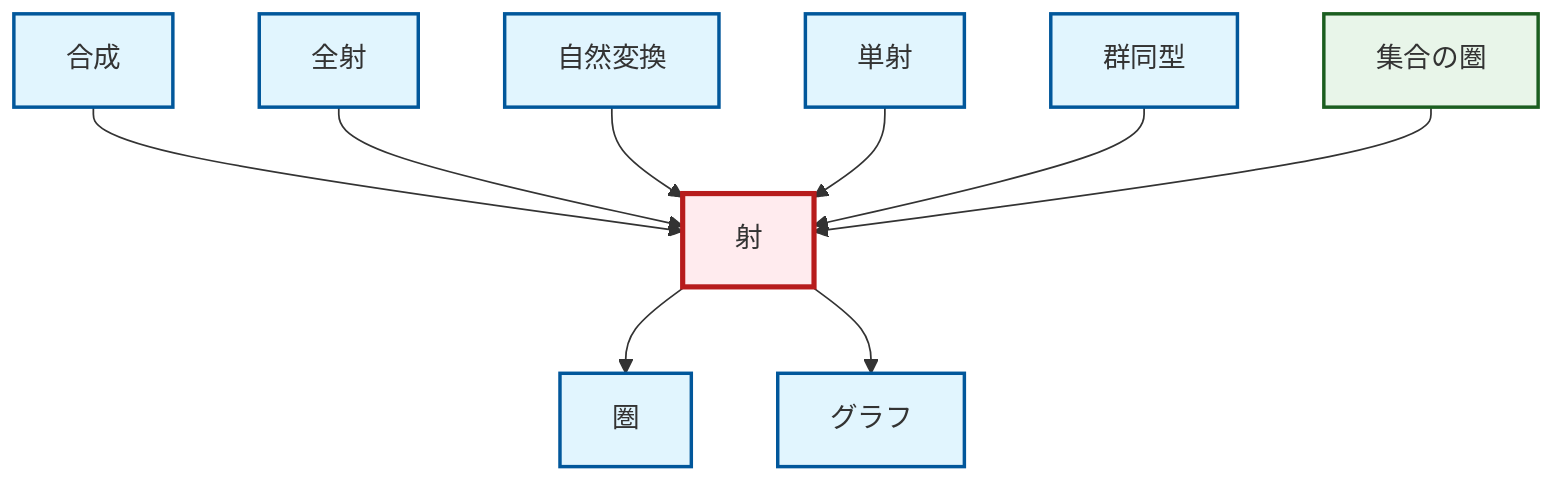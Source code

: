 graph TD
    classDef definition fill:#e1f5fe,stroke:#01579b,stroke-width:2px
    classDef theorem fill:#f3e5f5,stroke:#4a148c,stroke-width:2px
    classDef axiom fill:#fff3e0,stroke:#e65100,stroke-width:2px
    classDef example fill:#e8f5e9,stroke:#1b5e20,stroke-width:2px
    classDef current fill:#ffebee,stroke:#b71c1c,stroke-width:3px
    def-graph["グラフ"]:::definition
    def-morphism["射"]:::definition
    def-composition["合成"]:::definition
    ex-set-category["集合の圏"]:::example
    def-category["圏"]:::definition
    def-epimorphism["全射"]:::definition
    def-natural-transformation["自然変換"]:::definition
    def-isomorphism["群同型"]:::definition
    def-monomorphism["単射"]:::definition
    def-morphism --> def-category
    def-composition --> def-morphism
    def-epimorphism --> def-morphism
    def-natural-transformation --> def-morphism
    def-monomorphism --> def-morphism
    def-morphism --> def-graph
    def-isomorphism --> def-morphism
    ex-set-category --> def-morphism
    class def-morphism current